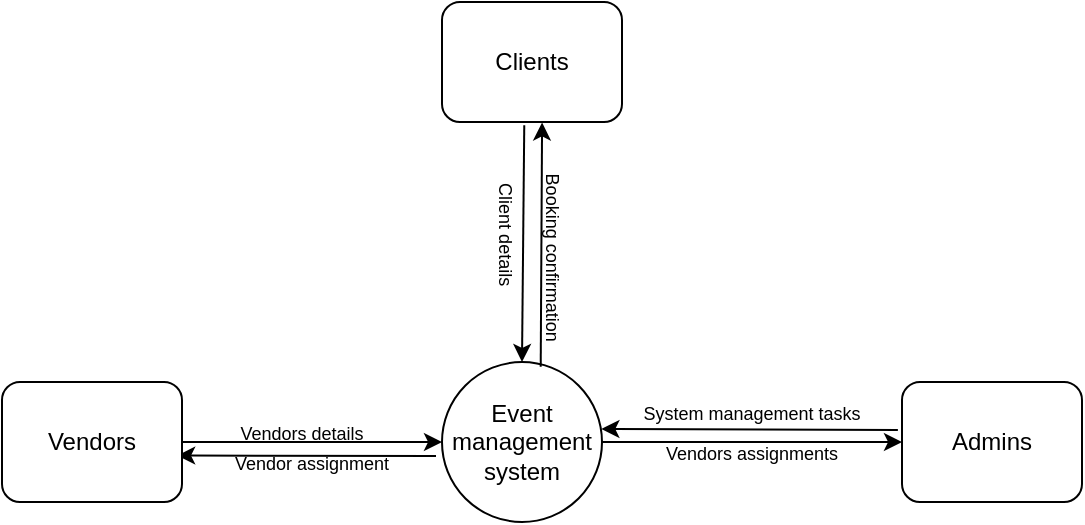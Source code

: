 <mxfile version="25.0.1">
  <diagram name="Page-1" id="83qT6iuMKG_TgkbHdClp">
    <mxGraphModel dx="772" dy="317" grid="1" gridSize="10" guides="1" tooltips="1" connect="1" arrows="1" fold="1" page="1" pageScale="1" pageWidth="850" pageHeight="1100" math="0" shadow="0">
      <root>
        <mxCell id="0" />
        <mxCell id="1" parent="0" />
        <mxCell id="ejz0ISAiLjoD6e1s-Wkp-10" value="" style="edgeStyle=orthogonalEdgeStyle;rounded=0;orthogonalLoop=1;jettySize=auto;html=1;entryX=0;entryY=0.5;entryDx=0;entryDy=0;" edge="1" parent="1" source="ejz0ISAiLjoD6e1s-Wkp-2" target="ejz0ISAiLjoD6e1s-Wkp-23">
          <mxGeometry relative="1" as="geometry">
            <mxPoint x="570" y="500" as="targetPoint" />
          </mxGeometry>
        </mxCell>
        <mxCell id="ejz0ISAiLjoD6e1s-Wkp-2" value="Event management system" style="ellipse;whiteSpace=wrap;html=1;aspect=fixed;" vertex="1" parent="1">
          <mxGeometry x="420" y="460" width="80" height="80" as="geometry" />
        </mxCell>
        <mxCell id="ejz0ISAiLjoD6e1s-Wkp-13" value="" style="endArrow=classic;html=1;rounded=0;entryX=0.5;entryY=0;entryDx=0;entryDy=0;exitX=0.457;exitY=1.027;exitDx=0;exitDy=0;exitPerimeter=0;" edge="1" parent="1" source="ejz0ISAiLjoD6e1s-Wkp-16" target="ejz0ISAiLjoD6e1s-Wkp-2">
          <mxGeometry width="50" height="50" relative="1" as="geometry">
            <mxPoint x="460.0" y="370.0" as="sourcePoint" />
            <mxPoint x="460" y="440.711" as="targetPoint" />
          </mxGeometry>
        </mxCell>
        <mxCell id="ejz0ISAiLjoD6e1s-Wkp-15" value="" style="endArrow=classic;html=1;rounded=0;exitX=0.617;exitY=0.029;exitDx=0;exitDy=0;exitPerimeter=0;entryX=0.556;entryY=1.004;entryDx=0;entryDy=0;entryPerimeter=0;" edge="1" parent="1" source="ejz0ISAiLjoD6e1s-Wkp-2" target="ejz0ISAiLjoD6e1s-Wkp-16">
          <mxGeometry width="50" height="50" relative="1" as="geometry">
            <mxPoint x="470" y="420" as="sourcePoint" />
            <mxPoint x="466" y="350" as="targetPoint" />
            <Array as="points" />
          </mxGeometry>
        </mxCell>
        <mxCell id="ejz0ISAiLjoD6e1s-Wkp-16" value="Clients" style="rounded=1;whiteSpace=wrap;html=1;" vertex="1" parent="1">
          <mxGeometry x="420" y="280" width="90" height="60" as="geometry" />
        </mxCell>
        <mxCell id="ejz0ISAiLjoD6e1s-Wkp-18" value="" style="endArrow=classic;html=1;rounded=0;entryX=0.973;entryY=0.613;entryDx=0;entryDy=0;entryPerimeter=0;" edge="1" parent="1" target="ejz0ISAiLjoD6e1s-Wkp-22">
          <mxGeometry width="50" height="50" relative="1" as="geometry">
            <mxPoint x="417" y="507" as="sourcePoint" />
            <mxPoint x="340" y="500" as="targetPoint" />
          </mxGeometry>
        </mxCell>
        <mxCell id="ejz0ISAiLjoD6e1s-Wkp-20" value="" style="endArrow=classic;html=1;rounded=0;exitX=1;exitY=0.5;exitDx=0;exitDy=0;entryX=0;entryY=0.5;entryDx=0;entryDy=0;" edge="1" parent="1" source="ejz0ISAiLjoD6e1s-Wkp-22" target="ejz0ISAiLjoD6e1s-Wkp-2">
          <mxGeometry width="50" height="50" relative="1" as="geometry">
            <mxPoint x="340" y="490" as="sourcePoint" />
            <mxPoint x="420" y="490" as="targetPoint" />
          </mxGeometry>
        </mxCell>
        <mxCell id="ejz0ISAiLjoD6e1s-Wkp-22" value="Vendors" style="rounded=1;whiteSpace=wrap;html=1;" vertex="1" parent="1">
          <mxGeometry x="200" y="470" width="90" height="60" as="geometry" />
        </mxCell>
        <mxCell id="ejz0ISAiLjoD6e1s-Wkp-23" value="Admins" style="rounded=1;whiteSpace=wrap;html=1;" vertex="1" parent="1">
          <mxGeometry x="650" y="470" width="90" height="60" as="geometry" />
        </mxCell>
        <mxCell id="ejz0ISAiLjoD6e1s-Wkp-28" value="" style="endArrow=classic;html=1;rounded=0;entryX=0.996;entryY=0.418;entryDx=0;entryDy=0;entryPerimeter=0;exitX=-0.023;exitY=0.401;exitDx=0;exitDy=0;exitPerimeter=0;" edge="1" parent="1" source="ejz0ISAiLjoD6e1s-Wkp-23" target="ejz0ISAiLjoD6e1s-Wkp-2">
          <mxGeometry width="50" height="50" relative="1" as="geometry">
            <mxPoint x="567" y="493" as="sourcePoint" />
            <mxPoint x="510" y="480" as="targetPoint" />
          </mxGeometry>
        </mxCell>
        <mxCell id="ejz0ISAiLjoD6e1s-Wkp-30" value="&lt;font style=&quot;font-size: 9px;&quot;&gt;Booking confirmation&lt;/font&gt;" style="text;html=1;align=center;verticalAlign=middle;whiteSpace=wrap;rounded=0;rotation=90;" vertex="1" parent="1">
          <mxGeometry x="430" y="400" width="92.64" height="15.32" as="geometry" />
        </mxCell>
        <mxCell id="ejz0ISAiLjoD6e1s-Wkp-35" value="&lt;font style=&quot;font-size: 9px;&quot;&gt;Client details&lt;/font&gt;" style="text;html=1;align=center;verticalAlign=middle;whiteSpace=wrap;rounded=0;rotation=90;" vertex="1" parent="1">
          <mxGeometry x="402.89" y="390.52" width="98.67" height="11.04" as="geometry" />
        </mxCell>
        <mxCell id="ejz0ISAiLjoD6e1s-Wkp-37" value="&lt;font style=&quot;font-size: 9px;&quot;&gt;Vendors details&lt;/font&gt;" style="text;html=1;align=center;verticalAlign=middle;whiteSpace=wrap;rounded=0;" vertex="1" parent="1">
          <mxGeometry x="300" y="490" width="100" height="10" as="geometry" />
        </mxCell>
        <mxCell id="ejz0ISAiLjoD6e1s-Wkp-38" value="&lt;font style=&quot;font-size: 9px;&quot;&gt;Vendor assignment&lt;/font&gt;" style="text;html=1;align=center;verticalAlign=middle;whiteSpace=wrap;rounded=0;" vertex="1" parent="1">
          <mxGeometry x="300" y="510" width="110" as="geometry" />
        </mxCell>
        <mxCell id="ejz0ISAiLjoD6e1s-Wkp-39" value="&lt;font style=&quot;font-size: 9px;&quot;&gt;System management tasks&lt;/font&gt;" style="text;html=1;align=center;verticalAlign=middle;whiteSpace=wrap;rounded=0;" vertex="1" parent="1">
          <mxGeometry x="510" y="480" width="130" height="10" as="geometry" />
        </mxCell>
        <mxCell id="ejz0ISAiLjoD6e1s-Wkp-40" value="&lt;font style=&quot;font-size: 9px;&quot;&gt;Vendors assignments&lt;/font&gt;" style="text;html=1;align=center;verticalAlign=middle;whiteSpace=wrap;rounded=0;" vertex="1" parent="1">
          <mxGeometry x="510" y="500" width="130" height="10" as="geometry" />
        </mxCell>
      </root>
    </mxGraphModel>
  </diagram>
</mxfile>

